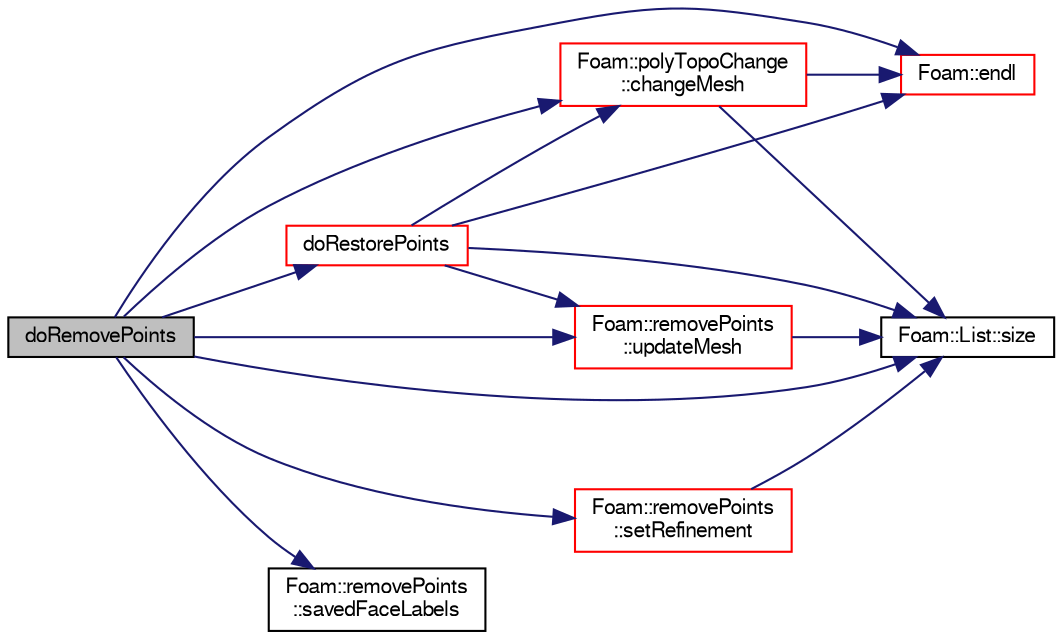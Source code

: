 digraph "doRemovePoints"
{
  bgcolor="transparent";
  edge [fontname="FreeSans",fontsize="10",labelfontname="FreeSans",labelfontsize="10"];
  node [fontname="FreeSans",fontsize="10",shape=record];
  rankdir="LR";
  Node13147 [label="doRemovePoints",height=0.2,width=0.4,color="black", fillcolor="grey75", style="filled", fontcolor="black"];
  Node13147 -> Node13148 [color="midnightblue",fontsize="10",style="solid",fontname="FreeSans"];
  Node13148 [label="Foam::polyTopoChange\l::changeMesh",height=0.2,width=0.4,color="red",URL="$a21678.html#a1b105b13373ba9f1c7685f873b250cf2",tooltip="Inplace changes mesh without change of patches. "];
  Node13148 -> Node13149 [color="midnightblue",fontsize="10",style="solid",fontname="FreeSans"];
  Node13149 [label="Foam::endl",height=0.2,width=0.4,color="red",URL="$a21124.html#a2db8fe02a0d3909e9351bb4275b23ce4",tooltip="Add newline and flush stream. "];
  Node13148 -> Node13206 [color="midnightblue",fontsize="10",style="solid",fontname="FreeSans"];
  Node13206 [label="Foam::List::size",height=0.2,width=0.4,color="black",URL="$a25694.html#a8a5f6fa29bd4b500caf186f60245b384",tooltip="Override size to be inconsistent with allocated storage. "];
  Node13147 -> Node13281 [color="midnightblue",fontsize="10",style="solid",fontname="FreeSans"];
  Node13281 [label="doRestorePoints",height=0.2,width=0.4,color="red",URL="$a24662.html#a53184ae27cf1ac7a736faed4abf1c9d6"];
  Node13281 -> Node13148 [color="midnightblue",fontsize="10",style="solid",fontname="FreeSans"];
  Node13281 -> Node13610 [color="midnightblue",fontsize="10",style="solid",fontname="FreeSans"];
  Node13610 [label="Foam::removePoints\l::updateMesh",height=0.2,width=0.4,color="red",URL="$a21722.html#ad57565956fd4064299f4bd3c4eebb1d4",tooltip="Force recalculation of locally stored data on topological change. "];
  Node13610 -> Node13206 [color="midnightblue",fontsize="10",style="solid",fontname="FreeSans"];
  Node13281 -> Node13206 [color="midnightblue",fontsize="10",style="solid",fontname="FreeSans"];
  Node13281 -> Node13149 [color="midnightblue",fontsize="10",style="solid",fontname="FreeSans"];
  Node13147 -> Node13149 [color="midnightblue",fontsize="10",style="solid",fontname="FreeSans"];
  Node13147 -> Node13625 [color="midnightblue",fontsize="10",style="solid",fontname="FreeSans"];
  Node13625 [label="Foam::removePoints\l::savedFaceLabels",height=0.2,width=0.4,color="black",URL="$a21722.html#ad49edd0ba0c172415221ddbf58aacd13",tooltip="If undoable: affected face labels. Already restored faces. "];
  Node13147 -> Node13624 [color="midnightblue",fontsize="10",style="solid",fontname="FreeSans"];
  Node13624 [label="Foam::removePoints\l::setRefinement",height=0.2,width=0.4,color="red",URL="$a21722.html#a9e4bbed42eb828caa39cf0e1c437bb88",tooltip="Play commands into polyTopoChange to remove points. Gets. "];
  Node13624 -> Node13206 [color="midnightblue",fontsize="10",style="solid",fontname="FreeSans"];
  Node13147 -> Node13206 [color="midnightblue",fontsize="10",style="solid",fontname="FreeSans"];
  Node13147 -> Node13610 [color="midnightblue",fontsize="10",style="solid",fontname="FreeSans"];
}
